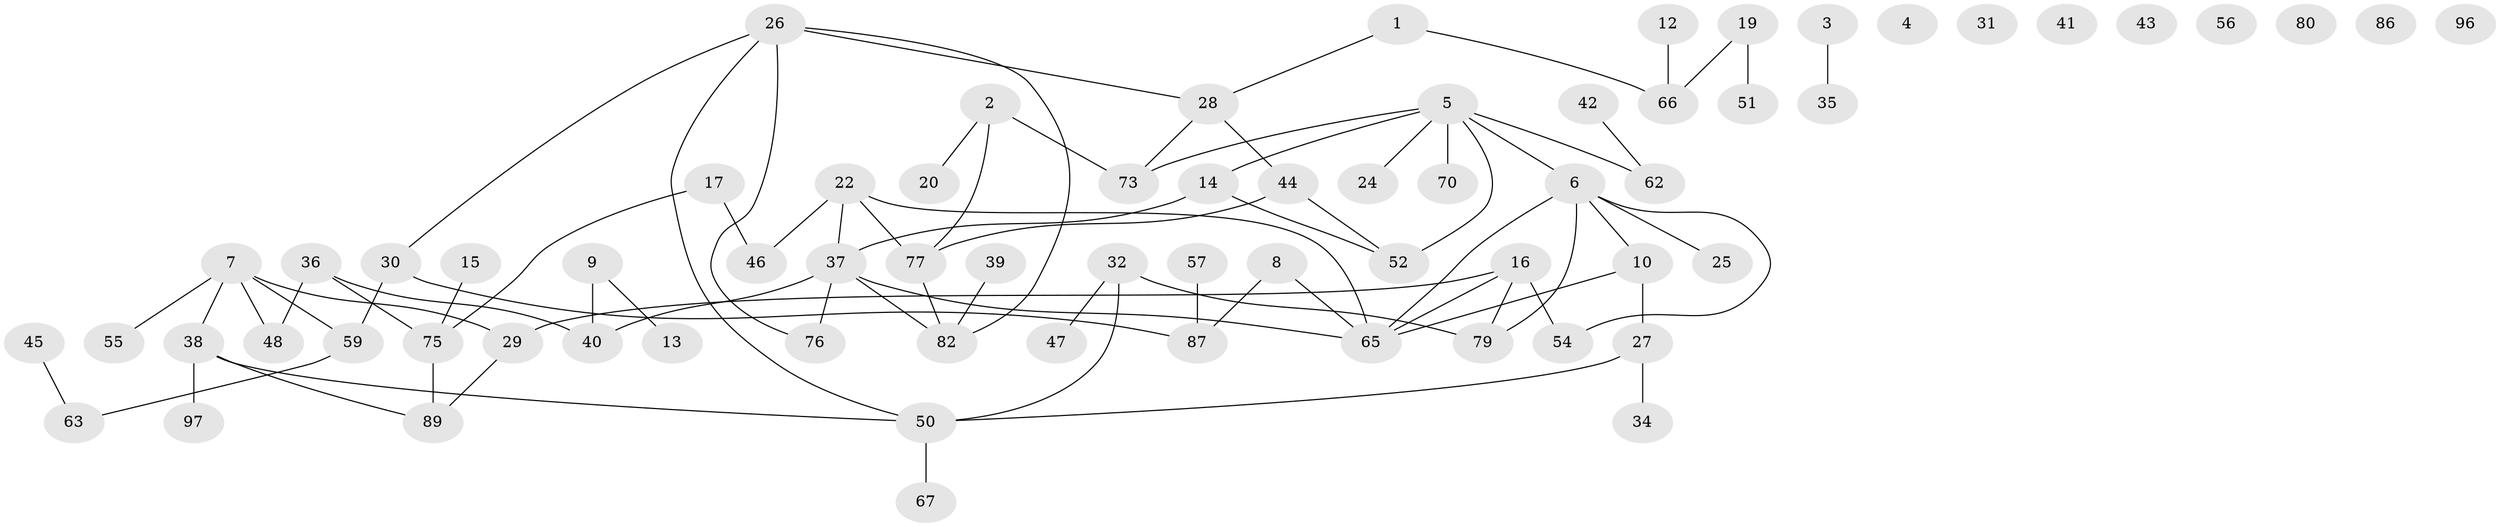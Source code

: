 // original degree distribution, {1: 0.25742574257425743, 2: 0.25742574257425743, 6: 0.009900990099009901, 3: 0.2871287128712871, 4: 0.0891089108910891, 0: 0.06930693069306931, 5: 0.019801980198019802, 7: 0.009900990099009901}
// Generated by graph-tools (version 1.1) at 2025/41/03/06/25 10:41:24]
// undirected, 69 vertices, 80 edges
graph export_dot {
graph [start="1"]
  node [color=gray90,style=filled];
  1 [super="+81"];
  2 [super="+21"];
  3 [super="+78"];
  4 [super="+11"];
  5 [super="+98"];
  6 [super="+91"];
  7 [super="+71"];
  8;
  9 [super="+18"];
  10;
  12;
  13;
  14;
  15;
  16 [super="+95"];
  17 [super="+53"];
  19 [super="+90"];
  20;
  22 [super="+23"];
  24;
  25 [super="+93"];
  26 [super="+64"];
  27;
  28 [super="+83"];
  29 [super="+69"];
  30;
  31;
  32 [super="+33"];
  34 [super="+61"];
  35;
  36;
  37 [super="+72"];
  38 [super="+49"];
  39;
  40;
  41;
  42;
  43;
  44 [super="+85"];
  45;
  46;
  47;
  48;
  50 [super="+68"];
  51;
  52 [super="+60"];
  54;
  55 [super="+58"];
  56;
  57;
  59 [super="+92"];
  62;
  63;
  65 [super="+84"];
  66 [super="+74"];
  67;
  70;
  73 [super="+101"];
  75 [super="+94"];
  76;
  77 [super="+88"];
  79;
  80;
  82 [super="+99"];
  86;
  87 [super="+100"];
  89;
  96;
  97;
  1 -- 66;
  1 -- 28;
  2 -- 73;
  2 -- 20;
  2 -- 77;
  3 -- 35;
  5 -- 6;
  5 -- 70;
  5 -- 62;
  5 -- 24;
  5 -- 73;
  5 -- 14;
  5 -- 52;
  6 -- 10;
  6 -- 25;
  6 -- 54;
  6 -- 79;
  6 -- 65;
  7 -- 48;
  7 -- 55;
  7 -- 59;
  7 -- 29;
  7 -- 38;
  8 -- 87;
  8 -- 65;
  9 -- 13;
  9 -- 40;
  10 -- 27;
  10 -- 65;
  12 -- 66;
  14 -- 52;
  14 -- 37;
  15 -- 75;
  16 -- 54;
  16 -- 79;
  16 -- 65;
  16 -- 29;
  17 -- 46;
  17 -- 75;
  19 -- 51;
  19 -- 66;
  22 -- 46;
  22 -- 65;
  22 -- 37;
  22 -- 77;
  26 -- 30;
  26 -- 76;
  26 -- 82;
  26 -- 50;
  26 -- 28;
  27 -- 34;
  27 -- 50;
  28 -- 44;
  28 -- 73;
  29 -- 89;
  30 -- 87;
  30 -- 59;
  32 -- 47;
  32 -- 79;
  32 -- 50;
  36 -- 40;
  36 -- 48;
  36 -- 75;
  37 -- 76;
  37 -- 40;
  37 -- 65;
  37 -- 82;
  38 -- 89;
  38 -- 97;
  38 -- 50;
  39 -- 82;
  42 -- 62;
  44 -- 52;
  44 -- 77;
  45 -- 63;
  50 -- 67;
  57 -- 87;
  59 -- 63;
  75 -- 89;
  77 -- 82;
}
